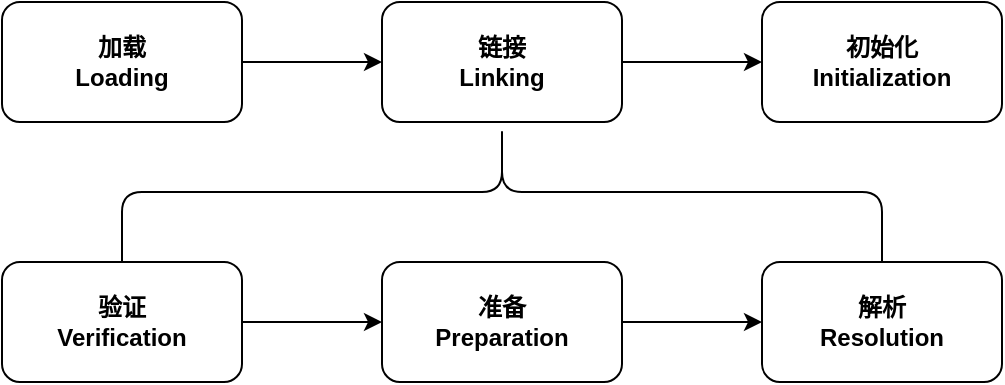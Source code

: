 <mxfile version="17.4.6" type="github">
  <diagram id="ZqQBysV1df1iFZkAJG1Z" name="第 1 页">
    <mxGraphModel dx="1585" dy="763" grid="1" gridSize="10" guides="1" tooltips="1" connect="1" arrows="1" fold="1" page="1" pageScale="1" pageWidth="827" pageHeight="1169" math="0" shadow="0">
      <root>
        <mxCell id="0" />
        <mxCell id="1" parent="0" />
        <mxCell id="ieQpiAviCL3HH8ADDBgJ-4" style="edgeStyle=orthogonalEdgeStyle;rounded=0;orthogonalLoop=1;jettySize=auto;html=1;entryX=0;entryY=0.5;entryDx=0;entryDy=0;" edge="1" parent="1" source="ieQpiAviCL3HH8ADDBgJ-1" target="ieQpiAviCL3HH8ADDBgJ-2">
          <mxGeometry relative="1" as="geometry" />
        </mxCell>
        <mxCell id="ieQpiAviCL3HH8ADDBgJ-1" value="加载&lt;br&gt;Loading" style="rounded=1;whiteSpace=wrap;html=1;fontStyle=1" vertex="1" parent="1">
          <mxGeometry x="180" y="130" width="120" height="60" as="geometry" />
        </mxCell>
        <mxCell id="ieQpiAviCL3HH8ADDBgJ-5" value="" style="edgeStyle=orthogonalEdgeStyle;rounded=0;orthogonalLoop=1;jettySize=auto;html=1;" edge="1" parent="1" source="ieQpiAviCL3HH8ADDBgJ-2" target="ieQpiAviCL3HH8ADDBgJ-3">
          <mxGeometry relative="1" as="geometry" />
        </mxCell>
        <mxCell id="ieQpiAviCL3HH8ADDBgJ-2" value="链接&lt;br&gt;Linking" style="rounded=1;whiteSpace=wrap;html=1;fontStyle=1" vertex="1" parent="1">
          <mxGeometry x="370" y="130" width="120" height="60" as="geometry" />
        </mxCell>
        <mxCell id="ieQpiAviCL3HH8ADDBgJ-3" value="初始化&lt;br&gt;Initialization" style="rounded=1;whiteSpace=wrap;html=1;fontStyle=1" vertex="1" parent="1">
          <mxGeometry x="560" y="130" width="120" height="60" as="geometry" />
        </mxCell>
        <mxCell id="ieQpiAviCL3HH8ADDBgJ-6" style="edgeStyle=orthogonalEdgeStyle;rounded=0;orthogonalLoop=1;jettySize=auto;html=1;entryX=0;entryY=0.5;entryDx=0;entryDy=0;" edge="1" parent="1" source="ieQpiAviCL3HH8ADDBgJ-7" target="ieQpiAviCL3HH8ADDBgJ-9">
          <mxGeometry relative="1" as="geometry" />
        </mxCell>
        <mxCell id="ieQpiAviCL3HH8ADDBgJ-7" value="验证&lt;br&gt;Verification" style="rounded=1;whiteSpace=wrap;html=1;fontStyle=1" vertex="1" parent="1">
          <mxGeometry x="180" y="260" width="120" height="60" as="geometry" />
        </mxCell>
        <mxCell id="ieQpiAviCL3HH8ADDBgJ-8" value="" style="edgeStyle=orthogonalEdgeStyle;rounded=0;orthogonalLoop=1;jettySize=auto;html=1;" edge="1" parent="1" source="ieQpiAviCL3HH8ADDBgJ-9" target="ieQpiAviCL3HH8ADDBgJ-10">
          <mxGeometry relative="1" as="geometry" />
        </mxCell>
        <mxCell id="ieQpiAviCL3HH8ADDBgJ-9" value="准备&lt;br&gt;Preparation" style="rounded=1;whiteSpace=wrap;html=1;fontStyle=1" vertex="1" parent="1">
          <mxGeometry x="370" y="260" width="120" height="60" as="geometry" />
        </mxCell>
        <mxCell id="ieQpiAviCL3HH8ADDBgJ-10" value="解析&lt;br&gt;Resolution" style="rounded=1;whiteSpace=wrap;html=1;fontStyle=1" vertex="1" parent="1">
          <mxGeometry x="560" y="260" width="120" height="60" as="geometry" />
        </mxCell>
        <mxCell id="ieQpiAviCL3HH8ADDBgJ-11" value="" style="shape=curlyBracket;whiteSpace=wrap;html=1;rounded=1;flipH=1;direction=south;" vertex="1" parent="1">
          <mxGeometry x="240" y="190" width="380" height="70" as="geometry" />
        </mxCell>
      </root>
    </mxGraphModel>
  </diagram>
</mxfile>
